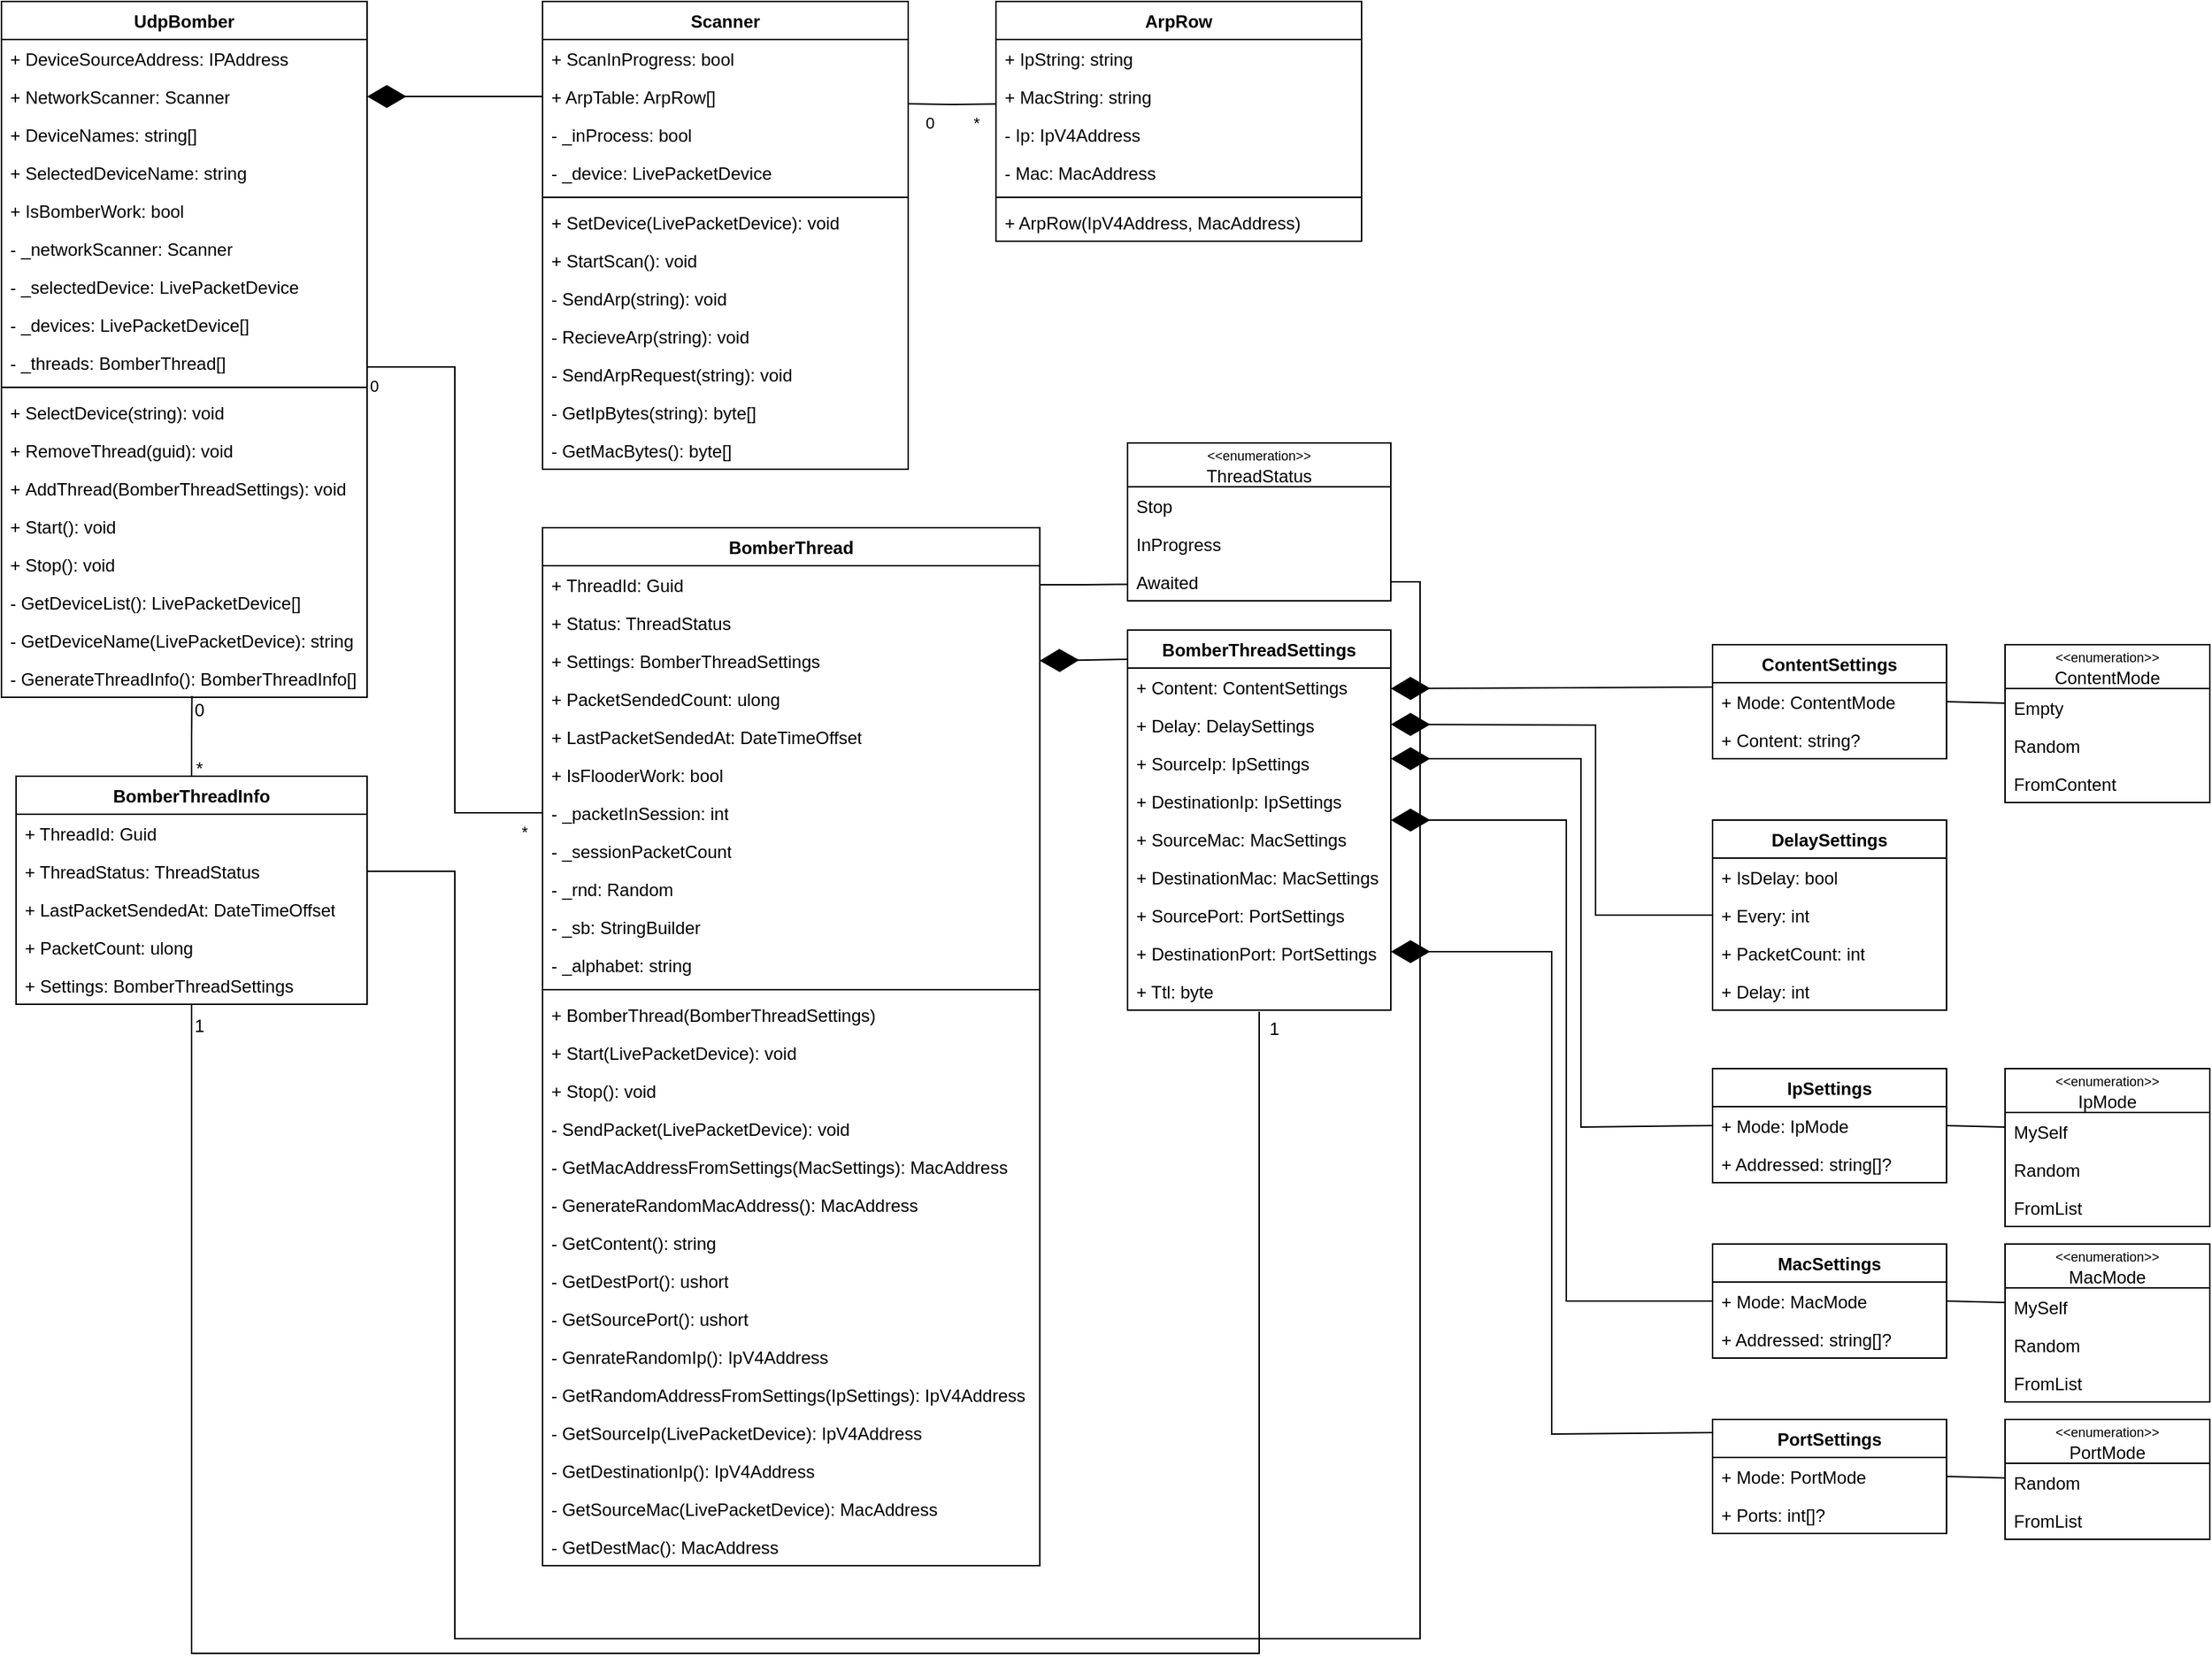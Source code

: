 <mxfile version="21.3.3" type="device">
  <diagram name="Страница 1" id="5YMphfWBjbIOojBdwhm-">
    <mxGraphModel dx="2868" dy="1498" grid="0" gridSize="10" guides="1" tooltips="1" connect="1" arrows="1" fold="1" page="0" pageScale="1" pageWidth="827" pageHeight="1169" math="0" shadow="0">
      <root>
        <mxCell id="0" />
        <mxCell id="1" parent="0" />
        <mxCell id="kTFMRKyyQWCpgA-BZEum-1" value="UdpBomber" style="swimlane;fontStyle=1;align=center;verticalAlign=top;childLayout=stackLayout;horizontal=1;startSize=26;horizontalStack=0;resizeParent=1;resizeParentMax=0;resizeLast=0;collapsible=1;marginBottom=0;whiteSpace=wrap;html=1;" vertex="1" parent="1">
          <mxGeometry x="30" y="40" width="250" height="476" as="geometry" />
        </mxCell>
        <mxCell id="kTFMRKyyQWCpgA-BZEum-10" value="+&amp;nbsp;DeviceSourceAddress: IPAddress" style="text;strokeColor=none;fillColor=none;align=left;verticalAlign=top;spacingLeft=4;spacingRight=4;overflow=hidden;rotatable=0;points=[[0,0.5],[1,0.5]];portConstraint=eastwest;whiteSpace=wrap;html=1;" vertex="1" parent="kTFMRKyyQWCpgA-BZEum-1">
          <mxGeometry y="26" width="250" height="26" as="geometry" />
        </mxCell>
        <mxCell id="kTFMRKyyQWCpgA-BZEum-11" value="+ NetworkScanner: Scanner" style="text;strokeColor=none;fillColor=none;align=left;verticalAlign=top;spacingLeft=4;spacingRight=4;overflow=hidden;rotatable=0;points=[[0,0.5],[1,0.5]];portConstraint=eastwest;whiteSpace=wrap;html=1;" vertex="1" parent="kTFMRKyyQWCpgA-BZEum-1">
          <mxGeometry y="52" width="250" height="26" as="geometry" />
        </mxCell>
        <mxCell id="kTFMRKyyQWCpgA-BZEum-6" value="+&amp;nbsp;DeviceNames: string[]" style="text;strokeColor=none;fillColor=none;align=left;verticalAlign=top;spacingLeft=4;spacingRight=4;overflow=hidden;rotatable=0;points=[[0,0.5],[1,0.5]];portConstraint=eastwest;whiteSpace=wrap;html=1;" vertex="1" parent="kTFMRKyyQWCpgA-BZEum-1">
          <mxGeometry y="78" width="250" height="26" as="geometry" />
        </mxCell>
        <mxCell id="kTFMRKyyQWCpgA-BZEum-5" value="+&amp;nbsp;SelectedDeviceName: string" style="text;strokeColor=none;fillColor=none;align=left;verticalAlign=top;spacingLeft=4;spacingRight=4;overflow=hidden;rotatable=0;points=[[0,0.5],[1,0.5]];portConstraint=eastwest;whiteSpace=wrap;html=1;" vertex="1" parent="kTFMRKyyQWCpgA-BZEum-1">
          <mxGeometry y="104" width="250" height="26" as="geometry" />
        </mxCell>
        <mxCell id="kTFMRKyyQWCpgA-BZEum-2" value="+ IsBomberWork: bool" style="text;strokeColor=none;fillColor=none;align=left;verticalAlign=top;spacingLeft=4;spacingRight=4;overflow=hidden;rotatable=0;points=[[0,0.5],[1,0.5]];portConstraint=eastwest;whiteSpace=wrap;html=1;" vertex="1" parent="kTFMRKyyQWCpgA-BZEum-1">
          <mxGeometry y="130" width="250" height="26" as="geometry" />
        </mxCell>
        <mxCell id="kTFMRKyyQWCpgA-BZEum-20" value="-&amp;nbsp;_networkScanner: Scanner" style="text;strokeColor=none;fillColor=none;align=left;verticalAlign=top;spacingLeft=4;spacingRight=4;overflow=hidden;rotatable=0;points=[[0,0.5],[1,0.5]];portConstraint=eastwest;whiteSpace=wrap;html=1;" vertex="1" parent="kTFMRKyyQWCpgA-BZEum-1">
          <mxGeometry y="156" width="250" height="26" as="geometry" />
        </mxCell>
        <mxCell id="kTFMRKyyQWCpgA-BZEum-19" value="-&amp;nbsp;_selectedDevice: LivePacketDevice" style="text;strokeColor=none;fillColor=none;align=left;verticalAlign=top;spacingLeft=4;spacingRight=4;overflow=hidden;rotatable=0;points=[[0,0.5],[1,0.5]];portConstraint=eastwest;whiteSpace=wrap;html=1;" vertex="1" parent="kTFMRKyyQWCpgA-BZEum-1">
          <mxGeometry y="182" width="250" height="26" as="geometry" />
        </mxCell>
        <mxCell id="kTFMRKyyQWCpgA-BZEum-18" value="-&amp;nbsp;_devices: LivePacketDevice[]" style="text;strokeColor=none;fillColor=none;align=left;verticalAlign=top;spacingLeft=4;spacingRight=4;overflow=hidden;rotatable=0;points=[[0,0.5],[1,0.5]];portConstraint=eastwest;whiteSpace=wrap;html=1;" vertex="1" parent="kTFMRKyyQWCpgA-BZEum-1">
          <mxGeometry y="208" width="250" height="26" as="geometry" />
        </mxCell>
        <mxCell id="kTFMRKyyQWCpgA-BZEum-17" value="- _threads:&amp;nbsp;BomberThread[]" style="text;strokeColor=none;fillColor=none;align=left;verticalAlign=top;spacingLeft=4;spacingRight=4;overflow=hidden;rotatable=0;points=[[0,0.5],[1,0.5]];portConstraint=eastwest;whiteSpace=wrap;html=1;" vertex="1" parent="kTFMRKyyQWCpgA-BZEum-1">
          <mxGeometry y="234" width="250" height="26" as="geometry" />
        </mxCell>
        <mxCell id="kTFMRKyyQWCpgA-BZEum-3" value="" style="line;strokeWidth=1;fillColor=none;align=left;verticalAlign=middle;spacingTop=-1;spacingLeft=3;spacingRight=3;rotatable=0;labelPosition=right;points=[];portConstraint=eastwest;strokeColor=inherit;" vertex="1" parent="kTFMRKyyQWCpgA-BZEum-1">
          <mxGeometry y="260" width="250" height="8" as="geometry" />
        </mxCell>
        <mxCell id="kTFMRKyyQWCpgA-BZEum-4" value="+ SelectDevice(string): void" style="text;strokeColor=none;fillColor=none;align=left;verticalAlign=top;spacingLeft=4;spacingRight=4;overflow=hidden;rotatable=0;points=[[0,0.5],[1,0.5]];portConstraint=eastwest;whiteSpace=wrap;html=1;" vertex="1" parent="kTFMRKyyQWCpgA-BZEum-1">
          <mxGeometry y="268" width="250" height="26" as="geometry" />
        </mxCell>
        <mxCell id="kTFMRKyyQWCpgA-BZEum-7" value="+&amp;nbsp;RemoveThread(guid): void" style="text;strokeColor=none;fillColor=none;align=left;verticalAlign=top;spacingLeft=4;spacingRight=4;overflow=hidden;rotatable=0;points=[[0,0.5],[1,0.5]];portConstraint=eastwest;whiteSpace=wrap;html=1;" vertex="1" parent="kTFMRKyyQWCpgA-BZEum-1">
          <mxGeometry y="294" width="250" height="26" as="geometry" />
        </mxCell>
        <mxCell id="kTFMRKyyQWCpgA-BZEum-8" value="+&amp;nbsp;AddThread(BomberThreadSettings): void" style="text;strokeColor=none;fillColor=none;align=left;verticalAlign=top;spacingLeft=4;spacingRight=4;overflow=hidden;rotatable=0;points=[[0,0.5],[1,0.5]];portConstraint=eastwest;whiteSpace=wrap;html=1;" vertex="1" parent="kTFMRKyyQWCpgA-BZEum-1">
          <mxGeometry y="320" width="250" height="26" as="geometry" />
        </mxCell>
        <mxCell id="kTFMRKyyQWCpgA-BZEum-9" value="+ Start(): void" style="text;strokeColor=none;fillColor=none;align=left;verticalAlign=top;spacingLeft=4;spacingRight=4;overflow=hidden;rotatable=0;points=[[0,0.5],[1,0.5]];portConstraint=eastwest;whiteSpace=wrap;html=1;" vertex="1" parent="kTFMRKyyQWCpgA-BZEum-1">
          <mxGeometry y="346" width="250" height="26" as="geometry" />
        </mxCell>
        <mxCell id="kTFMRKyyQWCpgA-BZEum-12" value="+ Stop(): void" style="text;strokeColor=none;fillColor=none;align=left;verticalAlign=top;spacingLeft=4;spacingRight=4;overflow=hidden;rotatable=0;points=[[0,0.5],[1,0.5]];portConstraint=eastwest;whiteSpace=wrap;html=1;" vertex="1" parent="kTFMRKyyQWCpgA-BZEum-1">
          <mxGeometry y="372" width="250" height="26" as="geometry" />
        </mxCell>
        <mxCell id="kTFMRKyyQWCpgA-BZEum-13" value="-&amp;nbsp;GetDeviceList():&amp;nbsp;LivePacketDevice[]" style="text;strokeColor=none;fillColor=none;align=left;verticalAlign=top;spacingLeft=4;spacingRight=4;overflow=hidden;rotatable=0;points=[[0,0.5],[1,0.5]];portConstraint=eastwest;whiteSpace=wrap;html=1;" vertex="1" parent="kTFMRKyyQWCpgA-BZEum-1">
          <mxGeometry y="398" width="250" height="26" as="geometry" />
        </mxCell>
        <mxCell id="kTFMRKyyQWCpgA-BZEum-16" value="-&amp;nbsp;GetDeviceName(LivePacketDevice): string" style="text;strokeColor=none;fillColor=none;align=left;verticalAlign=top;spacingLeft=4;spacingRight=4;overflow=hidden;rotatable=0;points=[[0,0.5],[1,0.5]];portConstraint=eastwest;whiteSpace=wrap;html=1;" vertex="1" parent="kTFMRKyyQWCpgA-BZEum-1">
          <mxGeometry y="424" width="250" height="26" as="geometry" />
        </mxCell>
        <mxCell id="kTFMRKyyQWCpgA-BZEum-15" value="-&amp;nbsp;GenerateThreadInfo():&amp;nbsp;BomberThreadInfo[]" style="text;strokeColor=none;fillColor=none;align=left;verticalAlign=top;spacingLeft=4;spacingRight=4;overflow=hidden;rotatable=0;points=[[0,0.5],[1,0.5]];portConstraint=eastwest;whiteSpace=wrap;html=1;" vertex="1" parent="kTFMRKyyQWCpgA-BZEum-1">
          <mxGeometry y="450" width="250" height="26" as="geometry" />
        </mxCell>
        <mxCell id="kTFMRKyyQWCpgA-BZEum-21" value="Scanner" style="swimlane;fontStyle=1;align=center;verticalAlign=top;childLayout=stackLayout;horizontal=1;startSize=26;horizontalStack=0;resizeParent=1;resizeParentMax=0;resizeLast=0;collapsible=1;marginBottom=0;whiteSpace=wrap;html=1;" vertex="1" parent="1">
          <mxGeometry x="400" y="40" width="250" height="320" as="geometry" />
        </mxCell>
        <mxCell id="kTFMRKyyQWCpgA-BZEum-22" value="+&amp;nbsp;ScanInProgress: bool" style="text;strokeColor=none;fillColor=none;align=left;verticalAlign=top;spacingLeft=4;spacingRight=4;overflow=hidden;rotatable=0;points=[[0,0.5],[1,0.5]];portConstraint=eastwest;whiteSpace=wrap;html=1;" vertex="1" parent="kTFMRKyyQWCpgA-BZEum-21">
          <mxGeometry y="26" width="250" height="26" as="geometry" />
        </mxCell>
        <mxCell id="kTFMRKyyQWCpgA-BZEum-23" value="+ ArpTable: ArpRow[]" style="text;strokeColor=none;fillColor=none;align=left;verticalAlign=top;spacingLeft=4;spacingRight=4;overflow=hidden;rotatable=0;points=[[0,0.5],[1,0.5]];portConstraint=eastwest;whiteSpace=wrap;html=1;" vertex="1" parent="kTFMRKyyQWCpgA-BZEum-21">
          <mxGeometry y="52" width="250" height="26" as="geometry" />
        </mxCell>
        <mxCell id="kTFMRKyyQWCpgA-BZEum-27" value="-&amp;nbsp;_inProcess: bool" style="text;strokeColor=none;fillColor=none;align=left;verticalAlign=top;spacingLeft=4;spacingRight=4;overflow=hidden;rotatable=0;points=[[0,0.5],[1,0.5]];portConstraint=eastwest;whiteSpace=wrap;html=1;" vertex="1" parent="kTFMRKyyQWCpgA-BZEum-21">
          <mxGeometry y="78" width="250" height="26" as="geometry" />
        </mxCell>
        <mxCell id="kTFMRKyyQWCpgA-BZEum-28" value="-&amp;nbsp;_device: LivePacketDevice" style="text;strokeColor=none;fillColor=none;align=left;verticalAlign=top;spacingLeft=4;spacingRight=4;overflow=hidden;rotatable=0;points=[[0,0.5],[1,0.5]];portConstraint=eastwest;whiteSpace=wrap;html=1;" vertex="1" parent="kTFMRKyyQWCpgA-BZEum-21">
          <mxGeometry y="104" width="250" height="26" as="geometry" />
        </mxCell>
        <mxCell id="kTFMRKyyQWCpgA-BZEum-31" value="" style="line;strokeWidth=1;fillColor=none;align=left;verticalAlign=middle;spacingTop=-1;spacingLeft=3;spacingRight=3;rotatable=0;labelPosition=right;points=[];portConstraint=eastwest;strokeColor=inherit;" vertex="1" parent="kTFMRKyyQWCpgA-BZEum-21">
          <mxGeometry y="130" width="250" height="8" as="geometry" />
        </mxCell>
        <mxCell id="kTFMRKyyQWCpgA-BZEum-32" value="+ SetDevice(LivePacketDevice): void" style="text;strokeColor=none;fillColor=none;align=left;verticalAlign=top;spacingLeft=4;spacingRight=4;overflow=hidden;rotatable=0;points=[[0,0.5],[1,0.5]];portConstraint=eastwest;whiteSpace=wrap;html=1;" vertex="1" parent="kTFMRKyyQWCpgA-BZEum-21">
          <mxGeometry y="138" width="250" height="26" as="geometry" />
        </mxCell>
        <mxCell id="kTFMRKyyQWCpgA-BZEum-33" value="+&amp;nbsp;StartScan(): void" style="text;strokeColor=none;fillColor=none;align=left;verticalAlign=top;spacingLeft=4;spacingRight=4;overflow=hidden;rotatable=0;points=[[0,0.5],[1,0.5]];portConstraint=eastwest;whiteSpace=wrap;html=1;" vertex="1" parent="kTFMRKyyQWCpgA-BZEum-21">
          <mxGeometry y="164" width="250" height="26" as="geometry" />
        </mxCell>
        <mxCell id="kTFMRKyyQWCpgA-BZEum-34" value="- SendArp(string): void" style="text;strokeColor=none;fillColor=none;align=left;verticalAlign=top;spacingLeft=4;spacingRight=4;overflow=hidden;rotatable=0;points=[[0,0.5],[1,0.5]];portConstraint=eastwest;whiteSpace=wrap;html=1;" vertex="1" parent="kTFMRKyyQWCpgA-BZEum-21">
          <mxGeometry y="190" width="250" height="26" as="geometry" />
        </mxCell>
        <mxCell id="kTFMRKyyQWCpgA-BZEum-35" value="- RecieveArp(string): void" style="text;strokeColor=none;fillColor=none;align=left;verticalAlign=top;spacingLeft=4;spacingRight=4;overflow=hidden;rotatable=0;points=[[0,0.5],[1,0.5]];portConstraint=eastwest;whiteSpace=wrap;html=1;" vertex="1" parent="kTFMRKyyQWCpgA-BZEum-21">
          <mxGeometry y="216" width="250" height="26" as="geometry" />
        </mxCell>
        <mxCell id="kTFMRKyyQWCpgA-BZEum-36" value="- SendArpRequest(string): void" style="text;strokeColor=none;fillColor=none;align=left;verticalAlign=top;spacingLeft=4;spacingRight=4;overflow=hidden;rotatable=0;points=[[0,0.5],[1,0.5]];portConstraint=eastwest;whiteSpace=wrap;html=1;" vertex="1" parent="kTFMRKyyQWCpgA-BZEum-21">
          <mxGeometry y="242" width="250" height="26" as="geometry" />
        </mxCell>
        <mxCell id="kTFMRKyyQWCpgA-BZEum-37" value="-&amp;nbsp;GetIpBytes(string): byte[]" style="text;strokeColor=none;fillColor=none;align=left;verticalAlign=top;spacingLeft=4;spacingRight=4;overflow=hidden;rotatable=0;points=[[0,0.5],[1,0.5]];portConstraint=eastwest;whiteSpace=wrap;html=1;" vertex="1" parent="kTFMRKyyQWCpgA-BZEum-21">
          <mxGeometry y="268" width="250" height="26" as="geometry" />
        </mxCell>
        <mxCell id="kTFMRKyyQWCpgA-BZEum-38" value="-&amp;nbsp;GetMacBytes(): byte[]" style="text;strokeColor=none;fillColor=none;align=left;verticalAlign=top;spacingLeft=4;spacingRight=4;overflow=hidden;rotatable=0;points=[[0,0.5],[1,0.5]];portConstraint=eastwest;whiteSpace=wrap;html=1;" vertex="1" parent="kTFMRKyyQWCpgA-BZEum-21">
          <mxGeometry y="294" width="250" height="26" as="geometry" />
        </mxCell>
        <mxCell id="kTFMRKyyQWCpgA-BZEum-40" value="ArpRow" style="swimlane;fontStyle=1;align=center;verticalAlign=top;childLayout=stackLayout;horizontal=1;startSize=26;horizontalStack=0;resizeParent=1;resizeParentMax=0;resizeLast=0;collapsible=1;marginBottom=0;whiteSpace=wrap;html=1;" vertex="1" parent="1">
          <mxGeometry x="710" y="40" width="250" height="164" as="geometry" />
        </mxCell>
        <mxCell id="kTFMRKyyQWCpgA-BZEum-41" value="+&amp;nbsp;IpString: string" style="text;strokeColor=none;fillColor=none;align=left;verticalAlign=top;spacingLeft=4;spacingRight=4;overflow=hidden;rotatable=0;points=[[0,0.5],[1,0.5]];portConstraint=eastwest;whiteSpace=wrap;html=1;" vertex="1" parent="kTFMRKyyQWCpgA-BZEum-40">
          <mxGeometry y="26" width="250" height="26" as="geometry" />
        </mxCell>
        <mxCell id="kTFMRKyyQWCpgA-BZEum-42" value="+ MacString: string" style="text;strokeColor=none;fillColor=none;align=left;verticalAlign=top;spacingLeft=4;spacingRight=4;overflow=hidden;rotatable=0;points=[[0,0.5],[1,0.5]];portConstraint=eastwest;whiteSpace=wrap;html=1;" vertex="1" parent="kTFMRKyyQWCpgA-BZEum-40">
          <mxGeometry y="52" width="250" height="26" as="geometry" />
        </mxCell>
        <mxCell id="kTFMRKyyQWCpgA-BZEum-43" value="- Ip: IpV4Address" style="text;strokeColor=none;fillColor=none;align=left;verticalAlign=top;spacingLeft=4;spacingRight=4;overflow=hidden;rotatable=0;points=[[0,0.5],[1,0.5]];portConstraint=eastwest;whiteSpace=wrap;html=1;" vertex="1" parent="kTFMRKyyQWCpgA-BZEum-40">
          <mxGeometry y="78" width="250" height="26" as="geometry" />
        </mxCell>
        <mxCell id="kTFMRKyyQWCpgA-BZEum-44" value="-&amp;nbsp;Mac: MacAddress" style="text;strokeColor=none;fillColor=none;align=left;verticalAlign=top;spacingLeft=4;spacingRight=4;overflow=hidden;rotatable=0;points=[[0,0.5],[1,0.5]];portConstraint=eastwest;whiteSpace=wrap;html=1;" vertex="1" parent="kTFMRKyyQWCpgA-BZEum-40">
          <mxGeometry y="104" width="250" height="26" as="geometry" />
        </mxCell>
        <mxCell id="kTFMRKyyQWCpgA-BZEum-45" value="" style="line;strokeWidth=1;fillColor=none;align=left;verticalAlign=middle;spacingTop=-1;spacingLeft=3;spacingRight=3;rotatable=0;labelPosition=right;points=[];portConstraint=eastwest;strokeColor=inherit;" vertex="1" parent="kTFMRKyyQWCpgA-BZEum-40">
          <mxGeometry y="130" width="250" height="8" as="geometry" />
        </mxCell>
        <mxCell id="kTFMRKyyQWCpgA-BZEum-52" value="+ ArpRow(IpV4Address, MacAddress)" style="text;strokeColor=none;fillColor=none;align=left;verticalAlign=top;spacingLeft=4;spacingRight=4;overflow=hidden;rotatable=0;points=[[0,0.5],[1,0.5]];portConstraint=eastwest;whiteSpace=wrap;html=1;" vertex="1" parent="kTFMRKyyQWCpgA-BZEum-40">
          <mxGeometry y="138" width="250" height="26" as="geometry" />
        </mxCell>
        <mxCell id="kTFMRKyyQWCpgA-BZEum-54" value="BomberThread" style="swimlane;fontStyle=1;align=center;verticalAlign=top;childLayout=stackLayout;horizontal=1;startSize=26;horizontalStack=0;resizeParent=1;resizeParentMax=0;resizeLast=0;collapsible=1;marginBottom=0;whiteSpace=wrap;html=1;" vertex="1" parent="1">
          <mxGeometry x="400" y="400" width="340" height="710" as="geometry" />
        </mxCell>
        <mxCell id="kTFMRKyyQWCpgA-BZEum-55" value="+&amp;nbsp;ThreadId: Guid" style="text;strokeColor=none;fillColor=none;align=left;verticalAlign=top;spacingLeft=4;spacingRight=4;overflow=hidden;rotatable=0;points=[[0,0.5],[1,0.5]];portConstraint=eastwest;whiteSpace=wrap;html=1;" vertex="1" parent="kTFMRKyyQWCpgA-BZEum-54">
          <mxGeometry y="26" width="340" height="26" as="geometry" />
        </mxCell>
        <mxCell id="kTFMRKyyQWCpgA-BZEum-56" value="+ Status: ThreadStatus" style="text;strokeColor=none;fillColor=none;align=left;verticalAlign=top;spacingLeft=4;spacingRight=4;overflow=hidden;rotatable=0;points=[[0,0.5],[1,0.5]];portConstraint=eastwest;whiteSpace=wrap;html=1;" vertex="1" parent="kTFMRKyyQWCpgA-BZEum-54">
          <mxGeometry y="52" width="340" height="26" as="geometry" />
        </mxCell>
        <mxCell id="kTFMRKyyQWCpgA-BZEum-67" value="+ Settings: BomberThreadSettings" style="text;strokeColor=none;fillColor=none;align=left;verticalAlign=top;spacingLeft=4;spacingRight=4;overflow=hidden;rotatable=0;points=[[0,0.5],[1,0.5]];portConstraint=eastwest;whiteSpace=wrap;html=1;" vertex="1" parent="kTFMRKyyQWCpgA-BZEum-54">
          <mxGeometry y="78" width="340" height="26" as="geometry" />
        </mxCell>
        <mxCell id="kTFMRKyyQWCpgA-BZEum-68" value="+ PacketSendedCount: ulong" style="text;strokeColor=none;fillColor=none;align=left;verticalAlign=top;spacingLeft=4;spacingRight=4;overflow=hidden;rotatable=0;points=[[0,0.5],[1,0.5]];portConstraint=eastwest;whiteSpace=wrap;html=1;" vertex="1" parent="kTFMRKyyQWCpgA-BZEum-54">
          <mxGeometry y="104" width="340" height="26" as="geometry" />
        </mxCell>
        <mxCell id="kTFMRKyyQWCpgA-BZEum-69" value="+ LastPacketSendedAt: DateTimeOffset" style="text;strokeColor=none;fillColor=none;align=left;verticalAlign=top;spacingLeft=4;spacingRight=4;overflow=hidden;rotatable=0;points=[[0,0.5],[1,0.5]];portConstraint=eastwest;whiteSpace=wrap;html=1;" vertex="1" parent="kTFMRKyyQWCpgA-BZEum-54">
          <mxGeometry y="130" width="340" height="26" as="geometry" />
        </mxCell>
        <mxCell id="kTFMRKyyQWCpgA-BZEum-70" value="+ IsFlooderWork: bool" style="text;strokeColor=none;fillColor=none;align=left;verticalAlign=top;spacingLeft=4;spacingRight=4;overflow=hidden;rotatable=0;points=[[0,0.5],[1,0.5]];portConstraint=eastwest;whiteSpace=wrap;html=1;" vertex="1" parent="kTFMRKyyQWCpgA-BZEum-54">
          <mxGeometry y="156" width="340" height="26" as="geometry" />
        </mxCell>
        <mxCell id="kTFMRKyyQWCpgA-BZEum-57" value="- _packetInSession: int" style="text;strokeColor=none;fillColor=none;align=left;verticalAlign=top;spacingLeft=4;spacingRight=4;overflow=hidden;rotatable=0;points=[[0,0.5],[1,0.5]];portConstraint=eastwest;whiteSpace=wrap;html=1;" vertex="1" parent="kTFMRKyyQWCpgA-BZEum-54">
          <mxGeometry y="182" width="340" height="26" as="geometry" />
        </mxCell>
        <mxCell id="kTFMRKyyQWCpgA-BZEum-58" value="- _sessionPacketCount" style="text;strokeColor=none;fillColor=none;align=left;verticalAlign=top;spacingLeft=4;spacingRight=4;overflow=hidden;rotatable=0;points=[[0,0.5],[1,0.5]];portConstraint=eastwest;whiteSpace=wrap;html=1;" vertex="1" parent="kTFMRKyyQWCpgA-BZEum-54">
          <mxGeometry y="208" width="340" height="26" as="geometry" />
        </mxCell>
        <mxCell id="kTFMRKyyQWCpgA-BZEum-73" value="- _rnd: Random" style="text;strokeColor=none;fillColor=none;align=left;verticalAlign=top;spacingLeft=4;spacingRight=4;overflow=hidden;rotatable=0;points=[[0,0.5],[1,0.5]];portConstraint=eastwest;whiteSpace=wrap;html=1;" vertex="1" parent="kTFMRKyyQWCpgA-BZEum-54">
          <mxGeometry y="234" width="340" height="26" as="geometry" />
        </mxCell>
        <mxCell id="kTFMRKyyQWCpgA-BZEum-72" value="- _sb: StringBuilder" style="text;strokeColor=none;fillColor=none;align=left;verticalAlign=top;spacingLeft=4;spacingRight=4;overflow=hidden;rotatable=0;points=[[0,0.5],[1,0.5]];portConstraint=eastwest;whiteSpace=wrap;html=1;" vertex="1" parent="kTFMRKyyQWCpgA-BZEum-54">
          <mxGeometry y="260" width="340" height="26" as="geometry" />
        </mxCell>
        <mxCell id="kTFMRKyyQWCpgA-BZEum-71" value="- _alphabet: string" style="text;strokeColor=none;fillColor=none;align=left;verticalAlign=top;spacingLeft=4;spacingRight=4;overflow=hidden;rotatable=0;points=[[0,0.5],[1,0.5]];portConstraint=eastwest;whiteSpace=wrap;html=1;" vertex="1" parent="kTFMRKyyQWCpgA-BZEum-54">
          <mxGeometry y="286" width="340" height="26" as="geometry" />
        </mxCell>
        <mxCell id="kTFMRKyyQWCpgA-BZEum-59" value="" style="line;strokeWidth=1;fillColor=none;align=left;verticalAlign=middle;spacingTop=-1;spacingLeft=3;spacingRight=3;rotatable=0;labelPosition=right;points=[];portConstraint=eastwest;strokeColor=inherit;" vertex="1" parent="kTFMRKyyQWCpgA-BZEum-54">
          <mxGeometry y="312" width="340" height="8" as="geometry" />
        </mxCell>
        <mxCell id="kTFMRKyyQWCpgA-BZEum-60" value="+ BomberThread(BomberThreadSettings)" style="text;strokeColor=none;fillColor=none;align=left;verticalAlign=top;spacingLeft=4;spacingRight=4;overflow=hidden;rotatable=0;points=[[0,0.5],[1,0.5]];portConstraint=eastwest;whiteSpace=wrap;html=1;" vertex="1" parent="kTFMRKyyQWCpgA-BZEum-54">
          <mxGeometry y="320" width="340" height="26" as="geometry" />
        </mxCell>
        <mxCell id="kTFMRKyyQWCpgA-BZEum-61" value="+ Start(LivePacketDevice): void" style="text;strokeColor=none;fillColor=none;align=left;verticalAlign=top;spacingLeft=4;spacingRight=4;overflow=hidden;rotatable=0;points=[[0,0.5],[1,0.5]];portConstraint=eastwest;whiteSpace=wrap;html=1;" vertex="1" parent="kTFMRKyyQWCpgA-BZEum-54">
          <mxGeometry y="346" width="340" height="26" as="geometry" />
        </mxCell>
        <mxCell id="kTFMRKyyQWCpgA-BZEum-62" value="+ Stop(): void" style="text;strokeColor=none;fillColor=none;align=left;verticalAlign=top;spacingLeft=4;spacingRight=4;overflow=hidden;rotatable=0;points=[[0,0.5],[1,0.5]];portConstraint=eastwest;whiteSpace=wrap;html=1;" vertex="1" parent="kTFMRKyyQWCpgA-BZEum-54">
          <mxGeometry y="372" width="340" height="26" as="geometry" />
        </mxCell>
        <mxCell id="kTFMRKyyQWCpgA-BZEum-63" value="- SendPacket(LivePacketDevice): void" style="text;strokeColor=none;fillColor=none;align=left;verticalAlign=top;spacingLeft=4;spacingRight=4;overflow=hidden;rotatable=0;points=[[0,0.5],[1,0.5]];portConstraint=eastwest;whiteSpace=wrap;html=1;" vertex="1" parent="kTFMRKyyQWCpgA-BZEum-54">
          <mxGeometry y="398" width="340" height="26" as="geometry" />
        </mxCell>
        <mxCell id="kTFMRKyyQWCpgA-BZEum-64" value="- GetMacAddressFromSettings(MacSettings): MacAddress" style="text;strokeColor=none;fillColor=none;align=left;verticalAlign=top;spacingLeft=4;spacingRight=4;overflow=hidden;rotatable=0;points=[[0,0.5],[1,0.5]];portConstraint=eastwest;whiteSpace=wrap;html=1;" vertex="1" parent="kTFMRKyyQWCpgA-BZEum-54">
          <mxGeometry y="424" width="340" height="26" as="geometry" />
        </mxCell>
        <mxCell id="kTFMRKyyQWCpgA-BZEum-65" value="-&amp;nbsp;GenerateRandomMacAddress(): MacAddress" style="text;strokeColor=none;fillColor=none;align=left;verticalAlign=top;spacingLeft=4;spacingRight=4;overflow=hidden;rotatable=0;points=[[0,0.5],[1,0.5]];portConstraint=eastwest;whiteSpace=wrap;html=1;" vertex="1" parent="kTFMRKyyQWCpgA-BZEum-54">
          <mxGeometry y="450" width="340" height="26" as="geometry" />
        </mxCell>
        <mxCell id="kTFMRKyyQWCpgA-BZEum-66" value="-&amp;nbsp;GetContent(): string" style="text;strokeColor=none;fillColor=none;align=left;verticalAlign=top;spacingLeft=4;spacingRight=4;overflow=hidden;rotatable=0;points=[[0,0.5],[1,0.5]];portConstraint=eastwest;whiteSpace=wrap;html=1;" vertex="1" parent="kTFMRKyyQWCpgA-BZEum-54">
          <mxGeometry y="476" width="340" height="26" as="geometry" />
        </mxCell>
        <mxCell id="kTFMRKyyQWCpgA-BZEum-74" value="- GetDestPort(): ushort" style="text;strokeColor=none;fillColor=none;align=left;verticalAlign=top;spacingLeft=4;spacingRight=4;overflow=hidden;rotatable=0;points=[[0,0.5],[1,0.5]];portConstraint=eastwest;whiteSpace=wrap;html=1;" vertex="1" parent="kTFMRKyyQWCpgA-BZEum-54">
          <mxGeometry y="502" width="340" height="26" as="geometry" />
        </mxCell>
        <mxCell id="kTFMRKyyQWCpgA-BZEum-75" value="- GetSourcePort(): ushort" style="text;strokeColor=none;fillColor=none;align=left;verticalAlign=top;spacingLeft=4;spacingRight=4;overflow=hidden;rotatable=0;points=[[0,0.5],[1,0.5]];portConstraint=eastwest;whiteSpace=wrap;html=1;" vertex="1" parent="kTFMRKyyQWCpgA-BZEum-54">
          <mxGeometry y="528" width="340" height="26" as="geometry" />
        </mxCell>
        <mxCell id="kTFMRKyyQWCpgA-BZEum-76" value="- GenrateRandomIp(): IpV4Address" style="text;strokeColor=none;fillColor=none;align=left;verticalAlign=top;spacingLeft=4;spacingRight=4;overflow=hidden;rotatable=0;points=[[0,0.5],[1,0.5]];portConstraint=eastwest;whiteSpace=wrap;html=1;" vertex="1" parent="kTFMRKyyQWCpgA-BZEum-54">
          <mxGeometry y="554" width="340" height="26" as="geometry" />
        </mxCell>
        <mxCell id="kTFMRKyyQWCpgA-BZEum-77" value="-&amp;nbsp;GetRandomAddressFromSettings(IpSettings): IpV4Address" style="text;strokeColor=none;fillColor=none;align=left;verticalAlign=top;spacingLeft=4;spacingRight=4;overflow=hidden;rotatable=0;points=[[0,0.5],[1,0.5]];portConstraint=eastwest;whiteSpace=wrap;html=1;" vertex="1" parent="kTFMRKyyQWCpgA-BZEum-54">
          <mxGeometry y="580" width="340" height="26" as="geometry" />
        </mxCell>
        <mxCell id="kTFMRKyyQWCpgA-BZEum-78" value="- GetSourceIp(LivePacketDevice): IpV4Address" style="text;strokeColor=none;fillColor=none;align=left;verticalAlign=top;spacingLeft=4;spacingRight=4;overflow=hidden;rotatable=0;points=[[0,0.5],[1,0.5]];portConstraint=eastwest;whiteSpace=wrap;html=1;" vertex="1" parent="kTFMRKyyQWCpgA-BZEum-54">
          <mxGeometry y="606" width="340" height="26" as="geometry" />
        </mxCell>
        <mxCell id="kTFMRKyyQWCpgA-BZEum-79" value="-&amp;nbsp;GetDestinationIp(): IpV4Address" style="text;strokeColor=none;fillColor=none;align=left;verticalAlign=top;spacingLeft=4;spacingRight=4;overflow=hidden;rotatable=0;points=[[0,0.5],[1,0.5]];portConstraint=eastwest;whiteSpace=wrap;html=1;" vertex="1" parent="kTFMRKyyQWCpgA-BZEum-54">
          <mxGeometry y="632" width="340" height="26" as="geometry" />
        </mxCell>
        <mxCell id="kTFMRKyyQWCpgA-BZEum-80" value="-&amp;nbsp;GetSourceMac(LivePacketDevice): MacAddress" style="text;strokeColor=none;fillColor=none;align=left;verticalAlign=top;spacingLeft=4;spacingRight=4;overflow=hidden;rotatable=0;points=[[0,0.5],[1,0.5]];portConstraint=eastwest;whiteSpace=wrap;html=1;" vertex="1" parent="kTFMRKyyQWCpgA-BZEum-54">
          <mxGeometry y="658" width="340" height="26" as="geometry" />
        </mxCell>
        <mxCell id="kTFMRKyyQWCpgA-BZEum-81" value="-&amp;nbsp;GetDestMac(): MacAddress" style="text;strokeColor=none;fillColor=none;align=left;verticalAlign=top;spacingLeft=4;spacingRight=4;overflow=hidden;rotatable=0;points=[[0,0.5],[1,0.5]];portConstraint=eastwest;whiteSpace=wrap;html=1;" vertex="1" parent="kTFMRKyyQWCpgA-BZEum-54">
          <mxGeometry y="684" width="340" height="26" as="geometry" />
        </mxCell>
        <mxCell id="kTFMRKyyQWCpgA-BZEum-82" value="&lt;font style=&quot;font-size: 9px;&quot;&gt;&amp;lt;&amp;lt;enumeration&amp;gt;&amp;gt;&lt;/font&gt;&lt;br&gt;ThreadStatus" style="swimlane;fontStyle=0;childLayout=stackLayout;horizontal=1;startSize=30;fillColor=none;horizontalStack=0;resizeParent=1;resizeParentMax=0;resizeLast=0;collapsible=1;marginBottom=0;whiteSpace=wrap;html=1;verticalAlign=middle;" vertex="1" parent="1">
          <mxGeometry x="800" y="342" width="180" height="108" as="geometry" />
        </mxCell>
        <mxCell id="kTFMRKyyQWCpgA-BZEum-83" value="Stop" style="text;strokeColor=none;fillColor=none;align=left;verticalAlign=top;spacingLeft=4;spacingRight=4;overflow=hidden;rotatable=0;points=[[0,0.5],[1,0.5]];portConstraint=eastwest;whiteSpace=wrap;html=1;" vertex="1" parent="kTFMRKyyQWCpgA-BZEum-82">
          <mxGeometry y="30" width="180" height="26" as="geometry" />
        </mxCell>
        <mxCell id="kTFMRKyyQWCpgA-BZEum-84" value="InProgress" style="text;strokeColor=none;fillColor=none;align=left;verticalAlign=top;spacingLeft=4;spacingRight=4;overflow=hidden;rotatable=0;points=[[0,0.5],[1,0.5]];portConstraint=eastwest;whiteSpace=wrap;html=1;" vertex="1" parent="kTFMRKyyQWCpgA-BZEum-82">
          <mxGeometry y="56" width="180" height="26" as="geometry" />
        </mxCell>
        <mxCell id="kTFMRKyyQWCpgA-BZEum-85" value="Awaited" style="text;strokeColor=none;fillColor=none;align=left;verticalAlign=top;spacingLeft=4;spacingRight=4;overflow=hidden;rotatable=0;points=[[0,0.5],[1,0.5]];portConstraint=eastwest;whiteSpace=wrap;html=1;" vertex="1" parent="kTFMRKyyQWCpgA-BZEum-82">
          <mxGeometry y="82" width="180" height="26" as="geometry" />
        </mxCell>
        <mxCell id="kTFMRKyyQWCpgA-BZEum-109" value="BomberThreadSettings" style="swimlane;fontStyle=1;align=center;verticalAlign=top;childLayout=stackLayout;horizontal=1;startSize=26;horizontalStack=0;resizeParent=1;resizeParentMax=0;resizeLast=0;collapsible=1;marginBottom=0;whiteSpace=wrap;html=1;" vertex="1" parent="1">
          <mxGeometry x="800" y="470" width="180" height="260" as="geometry" />
        </mxCell>
        <mxCell id="kTFMRKyyQWCpgA-BZEum-192" value="" style="endArrow=diamondThin;endFill=1;endSize=24;html=1;rounded=0;entryX=1;entryY=0.5;entryDx=0;entryDy=0;" edge="1" parent="kTFMRKyyQWCpgA-BZEum-109" target="kTFMRKyyQWCpgA-BZEum-67">
          <mxGeometry width="160" relative="1" as="geometry">
            <mxPoint y="20" as="sourcePoint" />
            <mxPoint x="-40" y="20" as="targetPoint" />
          </mxGeometry>
        </mxCell>
        <mxCell id="kTFMRKyyQWCpgA-BZEum-110" value="+ Content: ContentSettings" style="text;strokeColor=none;fillColor=none;align=left;verticalAlign=top;spacingLeft=4;spacingRight=4;overflow=hidden;rotatable=0;points=[[0,0.5],[1,0.5]];portConstraint=eastwest;whiteSpace=wrap;html=1;" vertex="1" parent="kTFMRKyyQWCpgA-BZEum-109">
          <mxGeometry y="26" width="180" height="26" as="geometry" />
        </mxCell>
        <mxCell id="kTFMRKyyQWCpgA-BZEum-111" value="+ Delay: DelaySettings" style="text;strokeColor=none;fillColor=none;align=left;verticalAlign=top;spacingLeft=4;spacingRight=4;overflow=hidden;rotatable=0;points=[[0,0.5],[1,0.5]];portConstraint=eastwest;whiteSpace=wrap;html=1;" vertex="1" parent="kTFMRKyyQWCpgA-BZEum-109">
          <mxGeometry y="52" width="180" height="26" as="geometry" />
        </mxCell>
        <mxCell id="kTFMRKyyQWCpgA-BZEum-112" value="+ SourceIp: IpSettings" style="text;strokeColor=none;fillColor=none;align=left;verticalAlign=top;spacingLeft=4;spacingRight=4;overflow=hidden;rotatable=0;points=[[0,0.5],[1,0.5]];portConstraint=eastwest;whiteSpace=wrap;html=1;" vertex="1" parent="kTFMRKyyQWCpgA-BZEum-109">
          <mxGeometry y="78" width="180" height="26" as="geometry" />
        </mxCell>
        <mxCell id="kTFMRKyyQWCpgA-BZEum-113" value="+ DestinationIp: IpSettings" style="text;strokeColor=none;fillColor=none;align=left;verticalAlign=top;spacingLeft=4;spacingRight=4;overflow=hidden;rotatable=0;points=[[0,0.5],[1,0.5]];portConstraint=eastwest;whiteSpace=wrap;html=1;" vertex="1" parent="kTFMRKyyQWCpgA-BZEum-109">
          <mxGeometry y="104" width="180" height="26" as="geometry" />
        </mxCell>
        <mxCell id="kTFMRKyyQWCpgA-BZEum-114" value="+ SourceMac: MacSettings" style="text;strokeColor=none;fillColor=none;align=left;verticalAlign=top;spacingLeft=4;spacingRight=4;overflow=hidden;rotatable=0;points=[[0,0.5],[1,0.5]];portConstraint=eastwest;whiteSpace=wrap;html=1;" vertex="1" parent="kTFMRKyyQWCpgA-BZEum-109">
          <mxGeometry y="130" width="180" height="26" as="geometry" />
        </mxCell>
        <mxCell id="kTFMRKyyQWCpgA-BZEum-115" value="+ DestinationMac: MacSettings" style="text;strokeColor=none;fillColor=none;align=left;verticalAlign=top;spacingLeft=4;spacingRight=4;overflow=hidden;rotatable=0;points=[[0,0.5],[1,0.5]];portConstraint=eastwest;whiteSpace=wrap;html=1;" vertex="1" parent="kTFMRKyyQWCpgA-BZEum-109">
          <mxGeometry y="156" width="180" height="26" as="geometry" />
        </mxCell>
        <mxCell id="kTFMRKyyQWCpgA-BZEum-116" value="+ SourcePort: PortSettings" style="text;strokeColor=none;fillColor=none;align=left;verticalAlign=top;spacingLeft=4;spacingRight=4;overflow=hidden;rotatable=0;points=[[0,0.5],[1,0.5]];portConstraint=eastwest;whiteSpace=wrap;html=1;" vertex="1" parent="kTFMRKyyQWCpgA-BZEum-109">
          <mxGeometry y="182" width="180" height="26" as="geometry" />
        </mxCell>
        <mxCell id="kTFMRKyyQWCpgA-BZEum-117" value="+ DestinationPort: PortSettings" style="text;strokeColor=none;fillColor=none;align=left;verticalAlign=top;spacingLeft=4;spacingRight=4;overflow=hidden;rotatable=0;points=[[0,0.5],[1,0.5]];portConstraint=eastwest;whiteSpace=wrap;html=1;" vertex="1" parent="kTFMRKyyQWCpgA-BZEum-109">
          <mxGeometry y="208" width="180" height="26" as="geometry" />
        </mxCell>
        <mxCell id="kTFMRKyyQWCpgA-BZEum-118" value="+ Ttl: byte" style="text;strokeColor=none;fillColor=none;align=left;verticalAlign=top;spacingLeft=4;spacingRight=4;overflow=hidden;rotatable=0;points=[[0,0.5],[1,0.5]];portConstraint=eastwest;whiteSpace=wrap;html=1;" vertex="1" parent="kTFMRKyyQWCpgA-BZEum-109">
          <mxGeometry y="234" width="180" height="26" as="geometry" />
        </mxCell>
        <mxCell id="kTFMRKyyQWCpgA-BZEum-119" value="ContentSettings" style="swimlane;fontStyle=1;align=center;verticalAlign=top;childLayout=stackLayout;horizontal=1;startSize=26;horizontalStack=0;resizeParent=1;resizeParentMax=0;resizeLast=0;collapsible=1;marginBottom=0;whiteSpace=wrap;html=1;" vertex="1" parent="1">
          <mxGeometry x="1200" y="480" width="160" height="78" as="geometry" />
        </mxCell>
        <mxCell id="kTFMRKyyQWCpgA-BZEum-120" value="+ Mode: ContentMode" style="text;strokeColor=none;fillColor=none;align=left;verticalAlign=top;spacingLeft=4;spacingRight=4;overflow=hidden;rotatable=0;points=[[0,0.5],[1,0.5]];portConstraint=eastwest;whiteSpace=wrap;html=1;" vertex="1" parent="kTFMRKyyQWCpgA-BZEum-119">
          <mxGeometry y="26" width="160" height="26" as="geometry" />
        </mxCell>
        <mxCell id="kTFMRKyyQWCpgA-BZEum-121" value="+ Content: string?" style="text;strokeColor=none;fillColor=none;align=left;verticalAlign=top;spacingLeft=4;spacingRight=4;overflow=hidden;rotatable=0;points=[[0,0.5],[1,0.5]];portConstraint=eastwest;whiteSpace=wrap;html=1;" vertex="1" parent="kTFMRKyyQWCpgA-BZEum-119">
          <mxGeometry y="52" width="160" height="26" as="geometry" />
        </mxCell>
        <mxCell id="kTFMRKyyQWCpgA-BZEum-129" value="&lt;font style=&quot;font-size: 9px;&quot;&gt;&amp;lt;&amp;lt;enumeration&amp;gt;&amp;gt;&lt;/font&gt;&lt;br&gt;ContentMode" style="swimlane;fontStyle=0;childLayout=stackLayout;horizontal=1;startSize=30;fillColor=none;horizontalStack=0;resizeParent=1;resizeParentMax=0;resizeLast=0;collapsible=1;marginBottom=0;whiteSpace=wrap;html=1;verticalAlign=middle;" vertex="1" parent="1">
          <mxGeometry x="1400" y="480" width="140" height="108" as="geometry" />
        </mxCell>
        <mxCell id="kTFMRKyyQWCpgA-BZEum-130" value="Empty" style="text;strokeColor=none;fillColor=none;align=left;verticalAlign=top;spacingLeft=4;spacingRight=4;overflow=hidden;rotatable=0;points=[[0,0.5],[1,0.5]];portConstraint=eastwest;whiteSpace=wrap;html=1;" vertex="1" parent="kTFMRKyyQWCpgA-BZEum-129">
          <mxGeometry y="30" width="140" height="26" as="geometry" />
        </mxCell>
        <mxCell id="kTFMRKyyQWCpgA-BZEum-131" value="Random" style="text;strokeColor=none;fillColor=none;align=left;verticalAlign=top;spacingLeft=4;spacingRight=4;overflow=hidden;rotatable=0;points=[[0,0.5],[1,0.5]];portConstraint=eastwest;whiteSpace=wrap;html=1;" vertex="1" parent="kTFMRKyyQWCpgA-BZEum-129">
          <mxGeometry y="56" width="140" height="26" as="geometry" />
        </mxCell>
        <mxCell id="kTFMRKyyQWCpgA-BZEum-132" value="FromContent" style="text;strokeColor=none;fillColor=none;align=left;verticalAlign=top;spacingLeft=4;spacingRight=4;overflow=hidden;rotatable=0;points=[[0,0.5],[1,0.5]];portConstraint=eastwest;whiteSpace=wrap;html=1;" vertex="1" parent="kTFMRKyyQWCpgA-BZEum-129">
          <mxGeometry y="82" width="140" height="26" as="geometry" />
        </mxCell>
        <mxCell id="kTFMRKyyQWCpgA-BZEum-135" value="DelaySettings" style="swimlane;fontStyle=1;align=center;verticalAlign=top;childLayout=stackLayout;horizontal=1;startSize=26;horizontalStack=0;resizeParent=1;resizeParentMax=0;resizeLast=0;collapsible=1;marginBottom=0;whiteSpace=wrap;html=1;" vertex="1" parent="1">
          <mxGeometry x="1200" y="600" width="160" height="130" as="geometry" />
        </mxCell>
        <mxCell id="kTFMRKyyQWCpgA-BZEum-136" value="+ IsDelay: bool" style="text;strokeColor=none;fillColor=none;align=left;verticalAlign=top;spacingLeft=4;spacingRight=4;overflow=hidden;rotatable=0;points=[[0,0.5],[1,0.5]];portConstraint=eastwest;whiteSpace=wrap;html=1;" vertex="1" parent="kTFMRKyyQWCpgA-BZEum-135">
          <mxGeometry y="26" width="160" height="26" as="geometry" />
        </mxCell>
        <mxCell id="kTFMRKyyQWCpgA-BZEum-144" value="+ Every: int" style="text;strokeColor=none;fillColor=none;align=left;verticalAlign=top;spacingLeft=4;spacingRight=4;overflow=hidden;rotatable=0;points=[[0,0.5],[1,0.5]];portConstraint=eastwest;whiteSpace=wrap;html=1;" vertex="1" parent="kTFMRKyyQWCpgA-BZEum-135">
          <mxGeometry y="52" width="160" height="26" as="geometry" />
        </mxCell>
        <mxCell id="kTFMRKyyQWCpgA-BZEum-143" value="+ PacketCount: int" style="text;strokeColor=none;fillColor=none;align=left;verticalAlign=top;spacingLeft=4;spacingRight=4;overflow=hidden;rotatable=0;points=[[0,0.5],[1,0.5]];portConstraint=eastwest;whiteSpace=wrap;html=1;" vertex="1" parent="kTFMRKyyQWCpgA-BZEum-135">
          <mxGeometry y="78" width="160" height="26" as="geometry" />
        </mxCell>
        <mxCell id="kTFMRKyyQWCpgA-BZEum-137" value="+ Delay: int" style="text;strokeColor=none;fillColor=none;align=left;verticalAlign=top;spacingLeft=4;spacingRight=4;overflow=hidden;rotatable=0;points=[[0,0.5],[1,0.5]];portConstraint=eastwest;whiteSpace=wrap;html=1;" vertex="1" parent="kTFMRKyyQWCpgA-BZEum-135">
          <mxGeometry y="104" width="160" height="26" as="geometry" />
        </mxCell>
        <mxCell id="kTFMRKyyQWCpgA-BZEum-145" value="" style="endArrow=none;html=1;rounded=0;exitX=1;exitY=0.5;exitDx=0;exitDy=0;" edge="1" parent="1" source="kTFMRKyyQWCpgA-BZEum-120">
          <mxGeometry width="50" height="50" relative="1" as="geometry">
            <mxPoint x="1360" y="560" as="sourcePoint" />
            <mxPoint x="1400" y="520" as="targetPoint" />
          </mxGeometry>
        </mxCell>
        <mxCell id="kTFMRKyyQWCpgA-BZEum-153" value="IpSettings" style="swimlane;fontStyle=1;align=center;verticalAlign=top;childLayout=stackLayout;horizontal=1;startSize=26;horizontalStack=0;resizeParent=1;resizeParentMax=0;resizeLast=0;collapsible=1;marginBottom=0;whiteSpace=wrap;html=1;" vertex="1" parent="1">
          <mxGeometry x="1200" y="770" width="160" height="78" as="geometry" />
        </mxCell>
        <mxCell id="kTFMRKyyQWCpgA-BZEum-154" value="+ Mode: IpMode" style="text;strokeColor=none;fillColor=none;align=left;verticalAlign=top;spacingLeft=4;spacingRight=4;overflow=hidden;rotatable=0;points=[[0,0.5],[1,0.5]];portConstraint=eastwest;whiteSpace=wrap;html=1;" vertex="1" parent="kTFMRKyyQWCpgA-BZEum-153">
          <mxGeometry y="26" width="160" height="26" as="geometry" />
        </mxCell>
        <mxCell id="kTFMRKyyQWCpgA-BZEum-155" value="+ Addressed: string[]?" style="text;strokeColor=none;fillColor=none;align=left;verticalAlign=top;spacingLeft=4;spacingRight=4;overflow=hidden;rotatable=0;points=[[0,0.5],[1,0.5]];portConstraint=eastwest;whiteSpace=wrap;html=1;" vertex="1" parent="kTFMRKyyQWCpgA-BZEum-153">
          <mxGeometry y="52" width="160" height="26" as="geometry" />
        </mxCell>
        <mxCell id="kTFMRKyyQWCpgA-BZEum-156" value="&lt;font style=&quot;font-size: 9px;&quot;&gt;&amp;lt;&amp;lt;enumeration&amp;gt;&amp;gt;&lt;/font&gt;&lt;br&gt;IpMode" style="swimlane;fontStyle=0;childLayout=stackLayout;horizontal=1;startSize=30;fillColor=none;horizontalStack=0;resizeParent=1;resizeParentMax=0;resizeLast=0;collapsible=1;marginBottom=0;whiteSpace=wrap;html=1;verticalAlign=middle;" vertex="1" parent="1">
          <mxGeometry x="1400" y="770" width="140" height="108" as="geometry" />
        </mxCell>
        <mxCell id="kTFMRKyyQWCpgA-BZEum-157" value="MySelf" style="text;strokeColor=none;fillColor=none;align=left;verticalAlign=top;spacingLeft=4;spacingRight=4;overflow=hidden;rotatable=0;points=[[0,0.5],[1,0.5]];portConstraint=eastwest;whiteSpace=wrap;html=1;" vertex="1" parent="kTFMRKyyQWCpgA-BZEum-156">
          <mxGeometry y="30" width="140" height="26" as="geometry" />
        </mxCell>
        <mxCell id="kTFMRKyyQWCpgA-BZEum-158" value="Random" style="text;strokeColor=none;fillColor=none;align=left;verticalAlign=top;spacingLeft=4;spacingRight=4;overflow=hidden;rotatable=0;points=[[0,0.5],[1,0.5]];portConstraint=eastwest;whiteSpace=wrap;html=1;" vertex="1" parent="kTFMRKyyQWCpgA-BZEum-156">
          <mxGeometry y="56" width="140" height="26" as="geometry" />
        </mxCell>
        <mxCell id="kTFMRKyyQWCpgA-BZEum-159" value="FromList" style="text;strokeColor=none;fillColor=none;align=left;verticalAlign=top;spacingLeft=4;spacingRight=4;overflow=hidden;rotatable=0;points=[[0,0.5],[1,0.5]];portConstraint=eastwest;whiteSpace=wrap;html=1;" vertex="1" parent="kTFMRKyyQWCpgA-BZEum-156">
          <mxGeometry y="82" width="140" height="26" as="geometry" />
        </mxCell>
        <mxCell id="kTFMRKyyQWCpgA-BZEum-160" value="" style="endArrow=none;html=1;rounded=0;exitX=1;exitY=0.5;exitDx=0;exitDy=0;" edge="1" parent="1" source="kTFMRKyyQWCpgA-BZEum-154">
          <mxGeometry width="50" height="50" relative="1" as="geometry">
            <mxPoint x="1360" y="850" as="sourcePoint" />
            <mxPoint x="1400" y="810" as="targetPoint" />
          </mxGeometry>
        </mxCell>
        <mxCell id="kTFMRKyyQWCpgA-BZEum-161" value="MacSettings" style="swimlane;fontStyle=1;align=center;verticalAlign=top;childLayout=stackLayout;horizontal=1;startSize=26;horizontalStack=0;resizeParent=1;resizeParentMax=0;resizeLast=0;collapsible=1;marginBottom=0;whiteSpace=wrap;html=1;" vertex="1" parent="1">
          <mxGeometry x="1200" y="890" width="160" height="78" as="geometry" />
        </mxCell>
        <mxCell id="kTFMRKyyQWCpgA-BZEum-162" value="+ Mode: MacMode" style="text;strokeColor=none;fillColor=none;align=left;verticalAlign=top;spacingLeft=4;spacingRight=4;overflow=hidden;rotatable=0;points=[[0,0.5],[1,0.5]];portConstraint=eastwest;whiteSpace=wrap;html=1;" vertex="1" parent="kTFMRKyyQWCpgA-BZEum-161">
          <mxGeometry y="26" width="160" height="26" as="geometry" />
        </mxCell>
        <mxCell id="kTFMRKyyQWCpgA-BZEum-163" value="+ Addressed: string[]?" style="text;strokeColor=none;fillColor=none;align=left;verticalAlign=top;spacingLeft=4;spacingRight=4;overflow=hidden;rotatable=0;points=[[0,0.5],[1,0.5]];portConstraint=eastwest;whiteSpace=wrap;html=1;" vertex="1" parent="kTFMRKyyQWCpgA-BZEum-161">
          <mxGeometry y="52" width="160" height="26" as="geometry" />
        </mxCell>
        <mxCell id="kTFMRKyyQWCpgA-BZEum-164" value="&lt;font style=&quot;font-size: 9px;&quot;&gt;&amp;lt;&amp;lt;enumeration&amp;gt;&amp;gt;&lt;/font&gt;&lt;br&gt;MacMode" style="swimlane;fontStyle=0;childLayout=stackLayout;horizontal=1;startSize=30;fillColor=none;horizontalStack=0;resizeParent=1;resizeParentMax=0;resizeLast=0;collapsible=1;marginBottom=0;whiteSpace=wrap;html=1;verticalAlign=middle;" vertex="1" parent="1">
          <mxGeometry x="1400" y="890" width="140" height="108" as="geometry" />
        </mxCell>
        <mxCell id="kTFMRKyyQWCpgA-BZEum-165" value="MySelf" style="text;strokeColor=none;fillColor=none;align=left;verticalAlign=top;spacingLeft=4;spacingRight=4;overflow=hidden;rotatable=0;points=[[0,0.5],[1,0.5]];portConstraint=eastwest;whiteSpace=wrap;html=1;" vertex="1" parent="kTFMRKyyQWCpgA-BZEum-164">
          <mxGeometry y="30" width="140" height="26" as="geometry" />
        </mxCell>
        <mxCell id="kTFMRKyyQWCpgA-BZEum-166" value="Random" style="text;strokeColor=none;fillColor=none;align=left;verticalAlign=top;spacingLeft=4;spacingRight=4;overflow=hidden;rotatable=0;points=[[0,0.5],[1,0.5]];portConstraint=eastwest;whiteSpace=wrap;html=1;" vertex="1" parent="kTFMRKyyQWCpgA-BZEum-164">
          <mxGeometry y="56" width="140" height="26" as="geometry" />
        </mxCell>
        <mxCell id="kTFMRKyyQWCpgA-BZEum-167" value="FromList" style="text;strokeColor=none;fillColor=none;align=left;verticalAlign=top;spacingLeft=4;spacingRight=4;overflow=hidden;rotatable=0;points=[[0,0.5],[1,0.5]];portConstraint=eastwest;whiteSpace=wrap;html=1;" vertex="1" parent="kTFMRKyyQWCpgA-BZEum-164">
          <mxGeometry y="82" width="140" height="26" as="geometry" />
        </mxCell>
        <mxCell id="kTFMRKyyQWCpgA-BZEum-168" value="" style="endArrow=none;html=1;rounded=0;exitX=1;exitY=0.5;exitDx=0;exitDy=0;" edge="1" parent="1" source="kTFMRKyyQWCpgA-BZEum-162">
          <mxGeometry width="50" height="50" relative="1" as="geometry">
            <mxPoint x="1360" y="970" as="sourcePoint" />
            <mxPoint x="1400" y="930" as="targetPoint" />
          </mxGeometry>
        </mxCell>
        <mxCell id="kTFMRKyyQWCpgA-BZEum-169" value="PortSettings" style="swimlane;fontStyle=1;align=center;verticalAlign=top;childLayout=stackLayout;horizontal=1;startSize=26;horizontalStack=0;resizeParent=1;resizeParentMax=0;resizeLast=0;collapsible=1;marginBottom=0;whiteSpace=wrap;html=1;" vertex="1" parent="1">
          <mxGeometry x="1200" y="1010" width="160" height="78" as="geometry" />
        </mxCell>
        <mxCell id="kTFMRKyyQWCpgA-BZEum-170" value="+ Mode: PortMode" style="text;strokeColor=none;fillColor=none;align=left;verticalAlign=top;spacingLeft=4;spacingRight=4;overflow=hidden;rotatable=0;points=[[0,0.5],[1,0.5]];portConstraint=eastwest;whiteSpace=wrap;html=1;" vertex="1" parent="kTFMRKyyQWCpgA-BZEum-169">
          <mxGeometry y="26" width="160" height="26" as="geometry" />
        </mxCell>
        <mxCell id="kTFMRKyyQWCpgA-BZEum-171" value="+ Ports: int[]?" style="text;strokeColor=none;fillColor=none;align=left;verticalAlign=top;spacingLeft=4;spacingRight=4;overflow=hidden;rotatable=0;points=[[0,0.5],[1,0.5]];portConstraint=eastwest;whiteSpace=wrap;html=1;" vertex="1" parent="kTFMRKyyQWCpgA-BZEum-169">
          <mxGeometry y="52" width="160" height="26" as="geometry" />
        </mxCell>
        <mxCell id="kTFMRKyyQWCpgA-BZEum-172" value="&lt;font style=&quot;font-size: 9px;&quot;&gt;&amp;lt;&amp;lt;enumeration&amp;gt;&amp;gt;&lt;/font&gt;&lt;br&gt;PortMode" style="swimlane;fontStyle=0;childLayout=stackLayout;horizontal=1;startSize=30;fillColor=none;horizontalStack=0;resizeParent=1;resizeParentMax=0;resizeLast=0;collapsible=1;marginBottom=0;whiteSpace=wrap;html=1;verticalAlign=middle;" vertex="1" parent="1">
          <mxGeometry x="1400" y="1010" width="140" height="82" as="geometry" />
        </mxCell>
        <mxCell id="kTFMRKyyQWCpgA-BZEum-174" value="Random" style="text;strokeColor=none;fillColor=none;align=left;verticalAlign=top;spacingLeft=4;spacingRight=4;overflow=hidden;rotatable=0;points=[[0,0.5],[1,0.5]];portConstraint=eastwest;whiteSpace=wrap;html=1;" vertex="1" parent="kTFMRKyyQWCpgA-BZEum-172">
          <mxGeometry y="30" width="140" height="26" as="geometry" />
        </mxCell>
        <mxCell id="kTFMRKyyQWCpgA-BZEum-175" value="FromList" style="text;strokeColor=none;fillColor=none;align=left;verticalAlign=top;spacingLeft=4;spacingRight=4;overflow=hidden;rotatable=0;points=[[0,0.5],[1,0.5]];portConstraint=eastwest;whiteSpace=wrap;html=1;" vertex="1" parent="kTFMRKyyQWCpgA-BZEum-172">
          <mxGeometry y="56" width="140" height="26" as="geometry" />
        </mxCell>
        <mxCell id="kTFMRKyyQWCpgA-BZEum-176" value="" style="endArrow=none;html=1;rounded=0;exitX=1;exitY=0.5;exitDx=0;exitDy=0;" edge="1" parent="1" source="kTFMRKyyQWCpgA-BZEum-170">
          <mxGeometry width="50" height="50" relative="1" as="geometry">
            <mxPoint x="1360" y="1090" as="sourcePoint" />
            <mxPoint x="1400" y="1050" as="targetPoint" />
          </mxGeometry>
        </mxCell>
        <mxCell id="kTFMRKyyQWCpgA-BZEum-194" style="edgeStyle=orthogonalEdgeStyle;rounded=0;orthogonalLoop=1;jettySize=auto;html=1;entryX=0.521;entryY=0.965;entryDx=0;entryDy=0;entryPerimeter=0;endArrow=none;endFill=0;" edge="1" parent="1" source="kTFMRKyyQWCpgA-BZEum-177" target="kTFMRKyyQWCpgA-BZEum-15">
          <mxGeometry relative="1" as="geometry" />
        </mxCell>
        <mxCell id="kTFMRKyyQWCpgA-BZEum-177" value="BomberThreadInfo" style="swimlane;fontStyle=1;align=center;verticalAlign=top;childLayout=stackLayout;horizontal=1;startSize=26;horizontalStack=0;resizeParent=1;resizeParentMax=0;resizeLast=0;collapsible=1;marginBottom=0;whiteSpace=wrap;html=1;" vertex="1" parent="1">
          <mxGeometry x="40" y="570" width="240" height="156" as="geometry" />
        </mxCell>
        <mxCell id="kTFMRKyyQWCpgA-BZEum-178" value="+ ThreadId: Guid" style="text;strokeColor=none;fillColor=none;align=left;verticalAlign=top;spacingLeft=4;spacingRight=4;overflow=hidden;rotatable=0;points=[[0,0.5],[1,0.5]];portConstraint=eastwest;whiteSpace=wrap;html=1;" vertex="1" parent="kTFMRKyyQWCpgA-BZEum-177">
          <mxGeometry y="26" width="240" height="26" as="geometry" />
        </mxCell>
        <mxCell id="kTFMRKyyQWCpgA-BZEum-179" value="+ ThreadStatus: ThreadStatus" style="text;strokeColor=none;fillColor=none;align=left;verticalAlign=top;spacingLeft=4;spacingRight=4;overflow=hidden;rotatable=0;points=[[0,0.5],[1,0.5]];portConstraint=eastwest;whiteSpace=wrap;html=1;" vertex="1" parent="kTFMRKyyQWCpgA-BZEum-177">
          <mxGeometry y="52" width="240" height="26" as="geometry" />
        </mxCell>
        <mxCell id="kTFMRKyyQWCpgA-BZEum-182" value="+ LastPacketSendedAt: DateTimeOffset" style="text;strokeColor=none;fillColor=none;align=left;verticalAlign=top;spacingLeft=4;spacingRight=4;overflow=hidden;rotatable=0;points=[[0,0.5],[1,0.5]];portConstraint=eastwest;whiteSpace=wrap;html=1;" vertex="1" parent="kTFMRKyyQWCpgA-BZEum-177">
          <mxGeometry y="78" width="240" height="26" as="geometry" />
        </mxCell>
        <mxCell id="kTFMRKyyQWCpgA-BZEum-181" value="+ PacketCount: ulong" style="text;strokeColor=none;fillColor=none;align=left;verticalAlign=top;spacingLeft=4;spacingRight=4;overflow=hidden;rotatable=0;points=[[0,0.5],[1,0.5]];portConstraint=eastwest;whiteSpace=wrap;html=1;" vertex="1" parent="kTFMRKyyQWCpgA-BZEum-177">
          <mxGeometry y="104" width="240" height="26" as="geometry" />
        </mxCell>
        <mxCell id="kTFMRKyyQWCpgA-BZEum-180" value="+ Settings: BomberThreadSettings" style="text;strokeColor=none;fillColor=none;align=left;verticalAlign=top;spacingLeft=4;spacingRight=4;overflow=hidden;rotatable=0;points=[[0,0.5],[1,0.5]];portConstraint=eastwest;whiteSpace=wrap;html=1;" vertex="1" parent="kTFMRKyyQWCpgA-BZEum-177">
          <mxGeometry y="130" width="240" height="26" as="geometry" />
        </mxCell>
        <mxCell id="kTFMRKyyQWCpgA-BZEum-183" value="" style="endArrow=diamondThin;endFill=1;endSize=24;html=1;rounded=0;entryX=1;entryY=0.5;entryDx=0;entryDy=0;exitX=0;exitY=0.5;exitDx=0;exitDy=0;" edge="1" parent="1" source="kTFMRKyyQWCpgA-BZEum-23" target="kTFMRKyyQWCpgA-BZEum-11">
          <mxGeometry width="160" relative="1" as="geometry">
            <mxPoint x="330" y="270" as="sourcePoint" />
            <mxPoint x="490" y="270" as="targetPoint" />
          </mxGeometry>
        </mxCell>
        <mxCell id="kTFMRKyyQWCpgA-BZEum-186" value="" style="endArrow=none;html=1;endSize=12;startArrow=none;startSize=14;startFill=0;edgeStyle=orthogonalEdgeStyle;rounded=0;endFill=0;entryX=0;entryY=0.5;entryDx=0;entryDy=0;" edge="1" parent="1" target="kTFMRKyyQWCpgA-BZEum-57">
          <mxGeometry relative="1" as="geometry">
            <mxPoint x="280" y="290" as="sourcePoint" />
            <mxPoint x="320" y="460" as="targetPoint" />
            <Array as="points">
              <mxPoint x="340" y="290" />
              <mxPoint x="340" y="595" />
            </Array>
          </mxGeometry>
        </mxCell>
        <mxCell id="kTFMRKyyQWCpgA-BZEum-187" value="0" style="edgeLabel;resizable=0;html=1;align=left;verticalAlign=top;" connectable="0" vertex="1" parent="kTFMRKyyQWCpgA-BZEum-186">
          <mxGeometry x="-1" relative="1" as="geometry" />
        </mxCell>
        <mxCell id="kTFMRKyyQWCpgA-BZEum-188" value="*" style="edgeLabel;resizable=0;html=1;align=right;verticalAlign=top;" connectable="0" vertex="1" parent="kTFMRKyyQWCpgA-BZEum-186">
          <mxGeometry x="1" relative="1" as="geometry">
            <mxPoint x="-10" as="offset" />
          </mxGeometry>
        </mxCell>
        <mxCell id="kTFMRKyyQWCpgA-BZEum-189" value="" style="endArrow=none;html=1;endSize=12;startArrow=none;startSize=14;startFill=0;edgeStyle=orthogonalEdgeStyle;rounded=0;endFill=0;entryX=0.002;entryY=0.695;entryDx=0;entryDy=0;entryPerimeter=0;" edge="1" parent="1" target="kTFMRKyyQWCpgA-BZEum-42">
          <mxGeometry relative="1" as="geometry">
            <mxPoint x="650" y="110" as="sourcePoint" />
            <mxPoint x="700" y="110" as="targetPoint" />
            <Array as="points" />
          </mxGeometry>
        </mxCell>
        <mxCell id="kTFMRKyyQWCpgA-BZEum-190" value="0" style="edgeLabel;resizable=0;html=1;align=left;verticalAlign=top;" connectable="0" vertex="1" parent="kTFMRKyyQWCpgA-BZEum-189">
          <mxGeometry x="-1" relative="1" as="geometry">
            <mxPoint x="10" as="offset" />
          </mxGeometry>
        </mxCell>
        <mxCell id="kTFMRKyyQWCpgA-BZEum-191" value="*" style="edgeLabel;resizable=0;html=1;align=right;verticalAlign=top;" connectable="0" vertex="1" parent="kTFMRKyyQWCpgA-BZEum-189">
          <mxGeometry x="1" relative="1" as="geometry">
            <mxPoint x="-11" as="offset" />
          </mxGeometry>
        </mxCell>
        <mxCell id="kTFMRKyyQWCpgA-BZEum-193" style="edgeStyle=orthogonalEdgeStyle;rounded=0;orthogonalLoop=1;jettySize=auto;html=1;entryX=0.001;entryY=0.565;entryDx=0;entryDy=0;entryPerimeter=0;endArrow=none;endFill=0;" edge="1" parent="1" source="kTFMRKyyQWCpgA-BZEum-55" target="kTFMRKyyQWCpgA-BZEum-85">
          <mxGeometry relative="1" as="geometry">
            <mxPoint x="770" y="410" as="targetPoint" />
          </mxGeometry>
        </mxCell>
        <mxCell id="kTFMRKyyQWCpgA-BZEum-195" value="0" style="text;html=1;align=center;verticalAlign=middle;resizable=0;points=[];autosize=1;strokeColor=none;fillColor=none;" vertex="1" parent="1">
          <mxGeometry x="150" y="510" width="30" height="30" as="geometry" />
        </mxCell>
        <mxCell id="kTFMRKyyQWCpgA-BZEum-196" value="*" style="text;html=1;align=center;verticalAlign=middle;resizable=0;points=[];autosize=1;strokeColor=none;fillColor=none;" vertex="1" parent="1">
          <mxGeometry x="150" y="550" width="30" height="30" as="geometry" />
        </mxCell>
        <mxCell id="kTFMRKyyQWCpgA-BZEum-197" style="edgeStyle=orthogonalEdgeStyle;rounded=0;orthogonalLoop=1;jettySize=auto;html=1;entryX=1;entryY=0.5;entryDx=0;entryDy=0;endArrow=none;endFill=0;" edge="1" parent="1" source="kTFMRKyyQWCpgA-BZEum-179" target="kTFMRKyyQWCpgA-BZEum-85">
          <mxGeometry relative="1" as="geometry">
            <Array as="points">
              <mxPoint x="340" y="635" />
              <mxPoint x="340" y="1160" />
              <mxPoint x="1000" y="1160" />
              <mxPoint x="1000" y="437" />
            </Array>
          </mxGeometry>
        </mxCell>
        <mxCell id="kTFMRKyyQWCpgA-BZEum-198" value="" style="endArrow=diamondThin;endFill=1;endSize=24;html=1;rounded=0;entryX=1;entryY=0.5;entryDx=0;entryDy=0;exitX=0;exitY=0.115;exitDx=0;exitDy=0;exitPerimeter=0;" edge="1" parent="1" source="kTFMRKyyQWCpgA-BZEum-120">
          <mxGeometry width="160" relative="1" as="geometry">
            <mxPoint x="1040" y="509" as="sourcePoint" />
            <mxPoint x="980" y="510" as="targetPoint" />
          </mxGeometry>
        </mxCell>
        <mxCell id="kTFMRKyyQWCpgA-BZEum-199" value="" style="endArrow=diamondThin;endFill=1;endSize=24;html=1;rounded=0;entryX=1;entryY=0.5;entryDx=0;entryDy=0;exitX=0;exitY=0.5;exitDx=0;exitDy=0;" edge="1" parent="1" source="kTFMRKyyQWCpgA-BZEum-144">
          <mxGeometry width="160" relative="1" as="geometry">
            <mxPoint x="1200" y="533.5" as="sourcePoint" />
            <mxPoint x="980" y="534.5" as="targetPoint" />
            <Array as="points">
              <mxPoint x="1120" y="665" />
              <mxPoint x="1120" y="535" />
            </Array>
          </mxGeometry>
        </mxCell>
        <mxCell id="kTFMRKyyQWCpgA-BZEum-200" value="" style="endArrow=diamondThin;endFill=1;endSize=24;html=1;rounded=0;entryX=1;entryY=0.5;entryDx=0;entryDy=0;exitX=0;exitY=0.5;exitDx=0;exitDy=0;" edge="1" parent="1" source="kTFMRKyyQWCpgA-BZEum-154">
          <mxGeometry width="160" relative="1" as="geometry">
            <mxPoint x="1200" y="688.5" as="sourcePoint" />
            <mxPoint x="980" y="558" as="targetPoint" />
            <Array as="points">
              <mxPoint x="1110" y="810" />
              <mxPoint x="1110" y="630" />
              <mxPoint x="1110" y="558" />
            </Array>
          </mxGeometry>
        </mxCell>
        <mxCell id="kTFMRKyyQWCpgA-BZEum-201" value="" style="endArrow=diamondThin;endFill=1;endSize=24;html=1;rounded=0;entryX=1;entryY=0.5;entryDx=0;entryDy=0;exitX=0;exitY=0.5;exitDx=0;exitDy=0;" edge="1" parent="1" source="kTFMRKyyQWCpgA-BZEum-162">
          <mxGeometry width="160" relative="1" as="geometry">
            <mxPoint x="1200" y="851" as="sourcePoint" />
            <mxPoint x="980" y="600" as="targetPoint" />
            <Array as="points">
              <mxPoint x="1100" y="929" />
              <mxPoint x="1100" y="760" />
              <mxPoint x="1100" y="600" />
            </Array>
          </mxGeometry>
        </mxCell>
        <mxCell id="kTFMRKyyQWCpgA-BZEum-202" value="" style="endArrow=diamondThin;endFill=1;endSize=24;html=1;rounded=0;entryX=1;entryY=0.5;entryDx=0;entryDy=0;exitX=0;exitY=0.5;exitDx=0;exitDy=0;" edge="1" parent="1">
          <mxGeometry width="160" relative="1" as="geometry">
            <mxPoint x="1200" y="1019" as="sourcePoint" />
            <mxPoint x="980" y="690" as="targetPoint" />
            <Array as="points">
              <mxPoint x="1090" y="1020" />
              <mxPoint x="1090" y="850" />
              <mxPoint x="1090" y="690" />
            </Array>
          </mxGeometry>
        </mxCell>
        <mxCell id="kTFMRKyyQWCpgA-BZEum-203" style="edgeStyle=orthogonalEdgeStyle;rounded=0;orthogonalLoop=1;jettySize=auto;html=1;entryX=0.504;entryY=1.029;entryDx=0;entryDy=0;entryPerimeter=0;endArrow=none;endFill=0;" edge="1" parent="1" source="kTFMRKyyQWCpgA-BZEum-180" target="kTFMRKyyQWCpgA-BZEum-118">
          <mxGeometry relative="1" as="geometry">
            <Array as="points">
              <mxPoint x="160" y="1170" />
              <mxPoint x="890" y="1170" />
              <mxPoint x="890" y="731" />
              <mxPoint x="891" y="731" />
            </Array>
          </mxGeometry>
        </mxCell>
        <mxCell id="kTFMRKyyQWCpgA-BZEum-204" value="1" style="text;html=1;align=center;verticalAlign=middle;resizable=0;points=[];autosize=1;strokeColor=none;fillColor=none;" vertex="1" parent="1">
          <mxGeometry x="885" y="728" width="30" height="30" as="geometry" />
        </mxCell>
        <mxCell id="kTFMRKyyQWCpgA-BZEum-205" value="1" style="text;html=1;align=center;verticalAlign=middle;resizable=0;points=[];autosize=1;strokeColor=none;fillColor=none;" vertex="1" parent="1">
          <mxGeometry x="150" y="726" width="30" height="30" as="geometry" />
        </mxCell>
      </root>
    </mxGraphModel>
  </diagram>
</mxfile>
